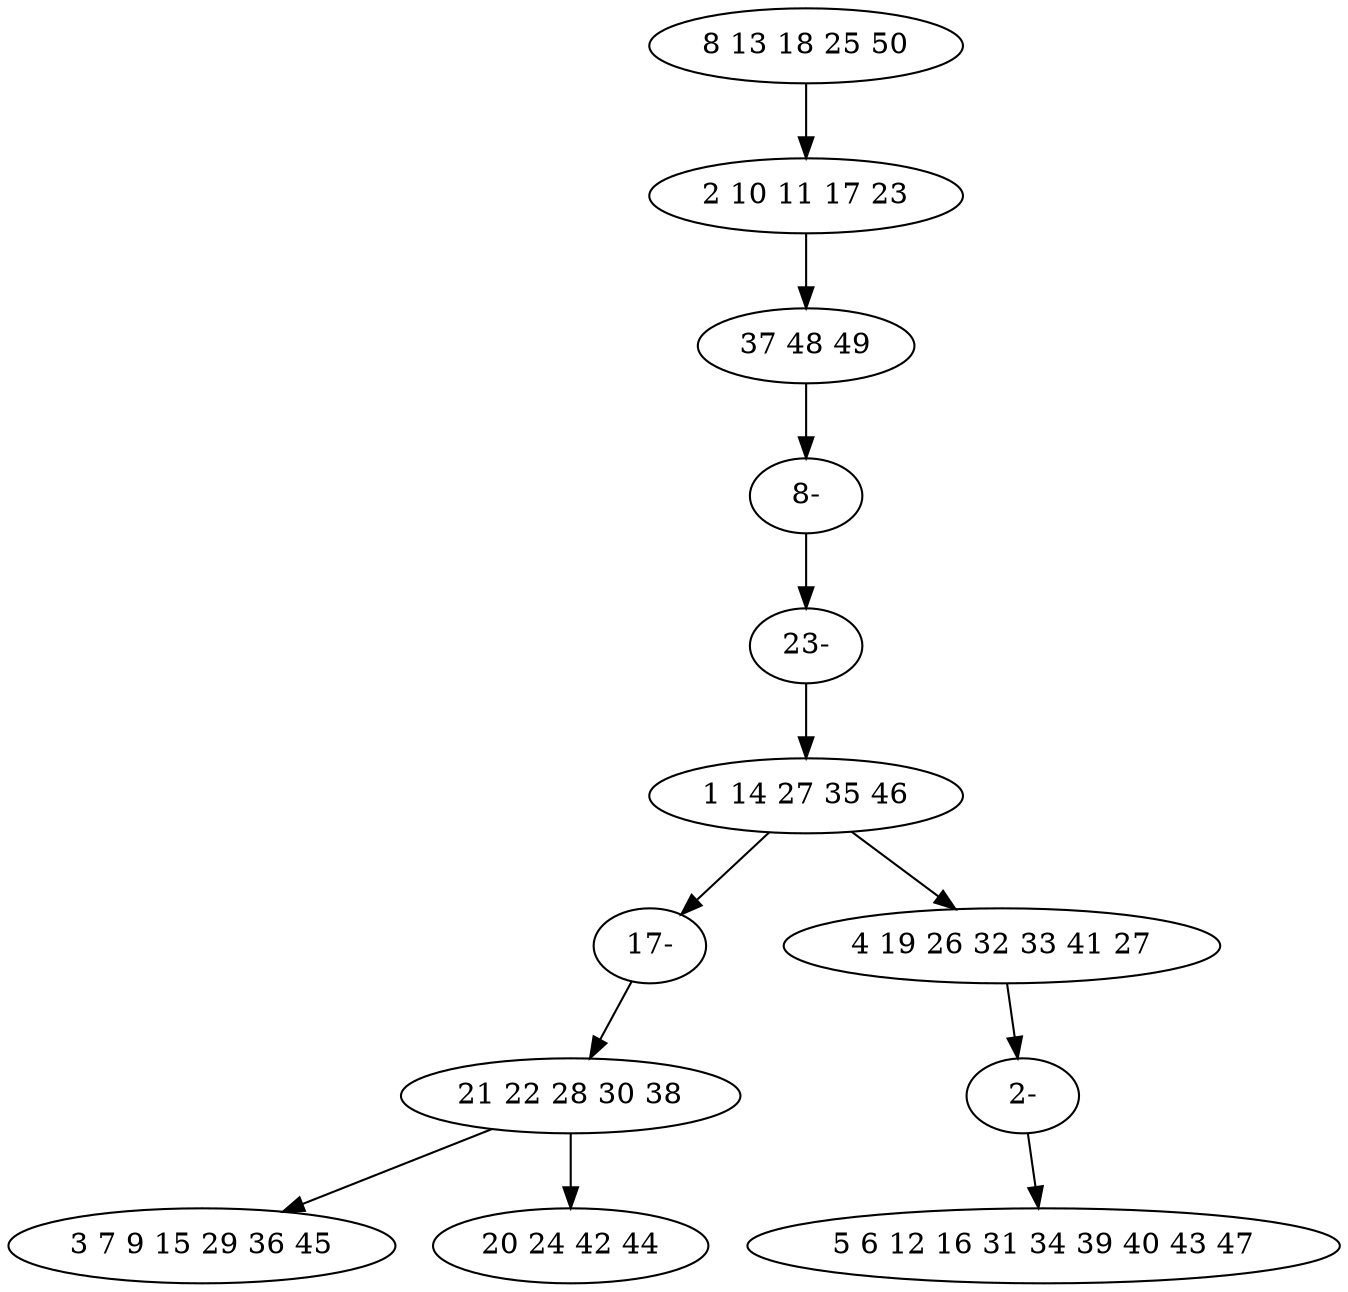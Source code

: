 digraph true_tree {
	"0" -> "1"
	"1" -> "2"
	"2" -> "10"
	"3" -> "9"
	"4" -> "5"
	"3" -> "6"
	"6" -> "11"
	"4" -> "8"
	"9" -> "4"
	"10" -> "12"
	"11" -> "7"
	"12" -> "3"
	"0" [label="8 13 18 25 50"];
	"1" [label="2 10 11 17 23"];
	"2" [label="37 48 49"];
	"3" [label="1 14 27 35 46"];
	"4" [label="21 22 28 30 38"];
	"5" [label="3 7 9 15 29 36 45"];
	"6" [label="4 19 26 32 33 41 27"];
	"7" [label="5 6 12 16 31 34 39 40 43 47"];
	"8" [label="20 24 42 44"];
	"9" [label="17-"];
	"10" [label="8-"];
	"11" [label="2-"];
	"12" [label="23-"];
}
